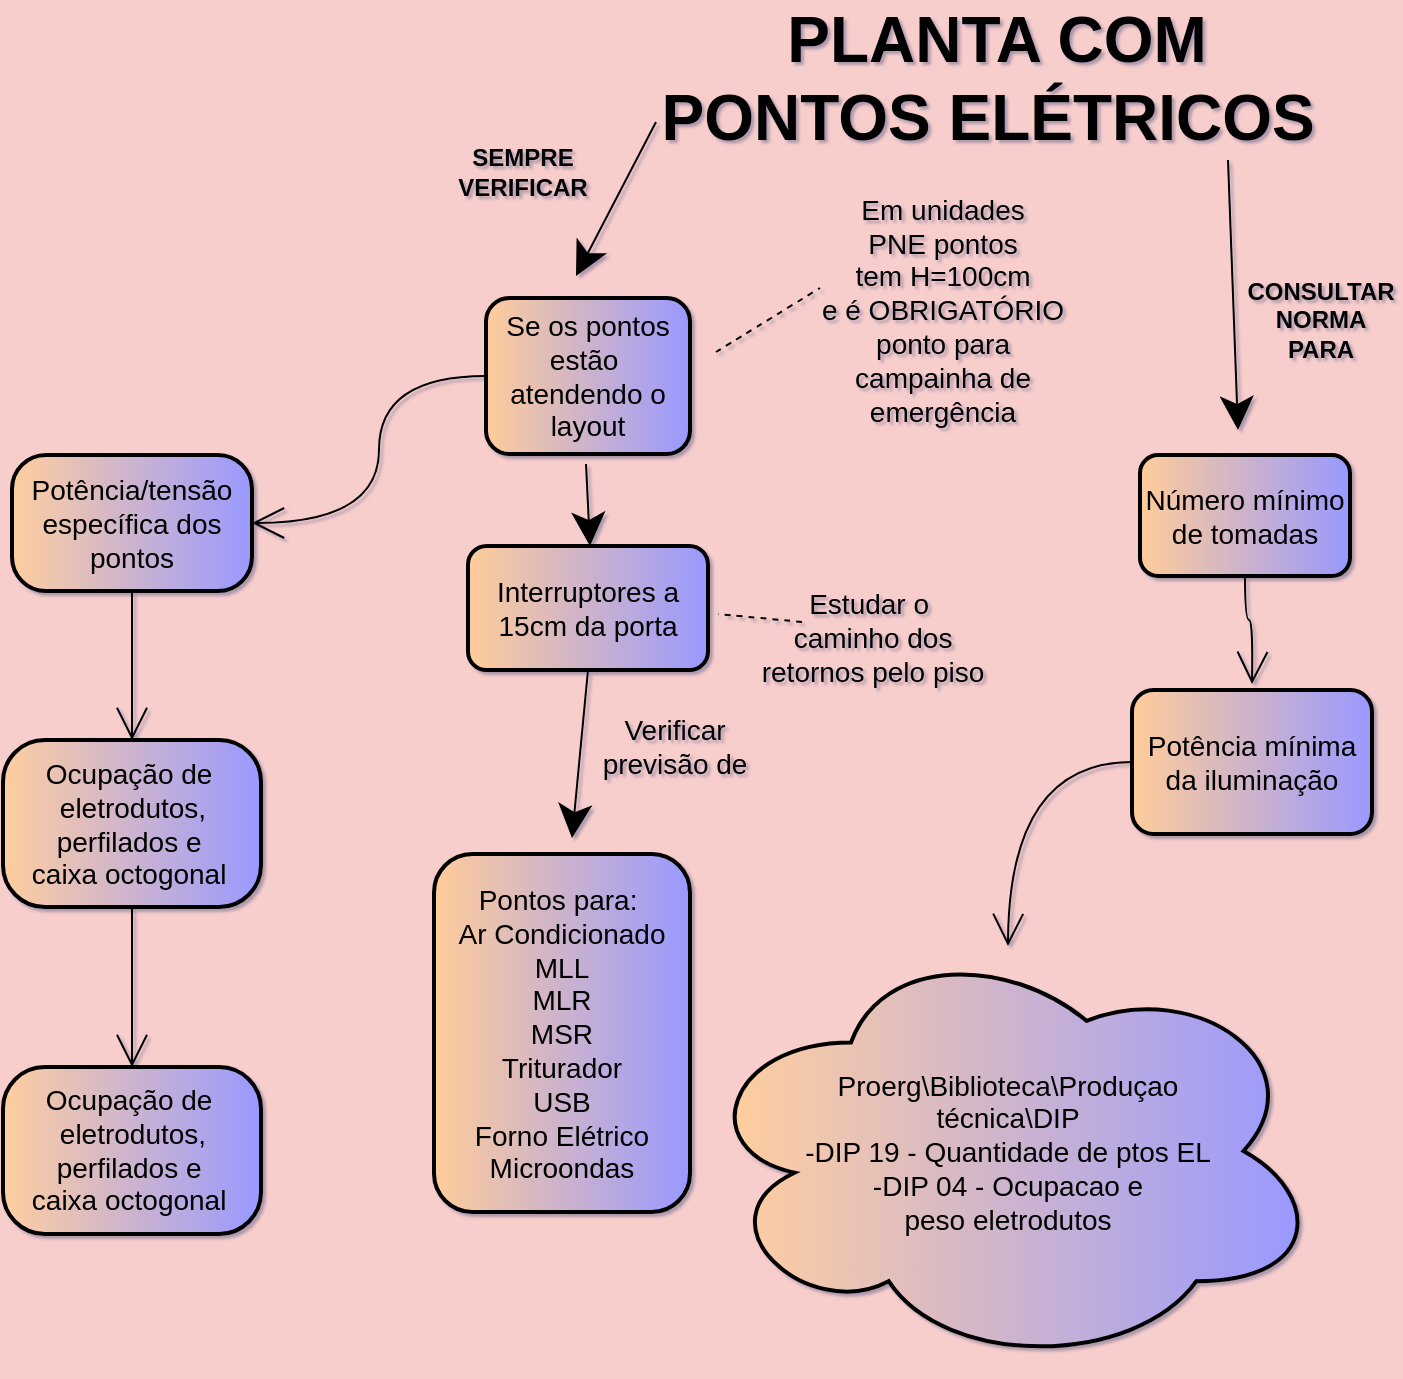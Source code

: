 <mxfile version="20.2.8" type="github">
  <diagram name="Page-1" id="8ce9d11a-91a2-4d17-14d8-a56ed91bf033">
    <mxGraphModel dx="1103" dy="598" grid="0" gridSize="10" guides="1" tooltips="1" connect="1" arrows="1" fold="1" page="1" pageScale="1" pageWidth="1100" pageHeight="850" background="#F8CECC" math="0" shadow="1">
      <root>
        <mxCell id="0" />
        <mxCell id="1" parent="0" />
        <mxCell id="vYmMZfeYy7RLyqo0MjJt-97" value="PLANTA COM&lt;br&gt;PONTOS ELÉTRICOS&amp;nbsp;" style="text;strokeColor=none;fillColor=none;html=1;fontSize=32;fontStyle=1;verticalAlign=middle;align=center;labelBackgroundColor=none;labelBorderColor=none;strokeWidth=2;fontColor=#000000;" vertex="1" parent="1">
          <mxGeometry x="417" y="93" width="237" height="40" as="geometry" />
        </mxCell>
        <mxCell id="vYmMZfeYy7RLyqo0MjJt-111" style="edgeStyle=orthogonalEdgeStyle;curved=1;rounded=0;orthogonalLoop=1;jettySize=auto;html=1;fontSize=12;fontColor=#000000;endArrow=open;startSize=14;endSize=14;entryX=1;entryY=0.5;entryDx=0;entryDy=0;" edge="1" parent="1" source="vYmMZfeYy7RLyqo0MjJt-98" target="vYmMZfeYy7RLyqo0MjJt-99">
          <mxGeometry relative="1" as="geometry">
            <mxPoint x="154" y="269" as="targetPoint" />
          </mxGeometry>
        </mxCell>
        <mxCell id="vYmMZfeYy7RLyqo0MjJt-98" value="Se os pontos estão&amp;nbsp;&lt;br style=&quot;font-size: 14px;&quot;&gt;atendendo o layout" style="rounded=1;whiteSpace=wrap;html=1;labelBackgroundColor=none;labelBorderColor=none;strokeWidth=2;fontSize=14;fontColor=#000000;fillColor=#FFCC99;gradientColor=#9999FF;gradientDirection=east;fontStyle=0" vertex="1" parent="1">
          <mxGeometry x="281" y="223" width="102" height="78" as="geometry" />
        </mxCell>
        <mxCell id="vYmMZfeYy7RLyqo0MjJt-141" value="" style="edgeStyle=orthogonalEdgeStyle;curved=1;orthogonalLoop=1;jettySize=auto;html=1;fontSize=14;fontColor=#000000;endArrow=open;startSize=14;endSize=14;" edge="1" parent="1" source="vYmMZfeYy7RLyqo0MjJt-99" target="vYmMZfeYy7RLyqo0MjJt-140">
          <mxGeometry relative="1" as="geometry" />
        </mxCell>
        <mxCell id="vYmMZfeYy7RLyqo0MjJt-99" value="Potência/tensão&lt;br style=&quot;font-size: 14px;&quot;&gt;específica dos pontos&lt;br style=&quot;font-size: 14px;&quot;&gt;" style="rounded=1;whiteSpace=wrap;html=1;labelBackgroundColor=none;labelBorderColor=none;strokeWidth=2;fontSize=14;fillColor=#FFCE9F;gradientColor=#9999FF;gradientDirection=east;arcSize=25;strokeColor=#000000;" vertex="1" parent="1">
          <mxGeometry x="44" y="301.5" width="120" height="68" as="geometry" />
        </mxCell>
        <mxCell id="vYmMZfeYy7RLyqo0MjJt-156" style="edgeStyle=orthogonalEdgeStyle;curved=1;orthogonalLoop=1;jettySize=auto;html=1;fontFamily=Helvetica;fontSize=14;fontColor=#000000;endArrow=open;startSize=14;endSize=14;" edge="1" parent="1" source="vYmMZfeYy7RLyqo0MjJt-101">
          <mxGeometry relative="1" as="geometry">
            <mxPoint x="664" y="416" as="targetPoint" />
          </mxGeometry>
        </mxCell>
        <mxCell id="vYmMZfeYy7RLyqo0MjJt-101" value="Número mínimo de tomadas&lt;br style=&quot;font-size: 14px;&quot;&gt;" style="rounded=1;whiteSpace=wrap;html=1;labelBackgroundColor=none;labelBorderColor=none;strokeWidth=2;fontSize=14;fontColor=#000000;fillColor=#FFCC99;gradientColor=#9999FF;gradientDirection=east;" vertex="1" parent="1">
          <mxGeometry x="608" y="301.5" width="105" height="60.5" as="geometry" />
        </mxCell>
        <mxCell id="vYmMZfeYy7RLyqo0MjJt-113" value="" style="endArrow=classic;html=1;rounded=0;fontSize=12;fontColor=#000000;startSize=14;endSize=14;curved=1;" edge="1" parent="1">
          <mxGeometry width="50" height="50" relative="1" as="geometry">
            <mxPoint x="366" y="135" as="sourcePoint" />
            <mxPoint x="326" y="212" as="targetPoint" />
          </mxGeometry>
        </mxCell>
        <mxCell id="vYmMZfeYy7RLyqo0MjJt-114" value="SEMPRE&lt;br&gt;VERIFICAR" style="edgeLabel;html=1;align=center;verticalAlign=middle;resizable=0;points=[];fontSize=12;fontColor=#000000;labelBackgroundColor=none;fontStyle=1" vertex="1" connectable="0" parent="vYmMZfeYy7RLyqo0MjJt-113">
          <mxGeometry x="-0.425" y="1" relative="1" as="geometry">
            <mxPoint x="-57" y="2" as="offset" />
          </mxGeometry>
        </mxCell>
        <mxCell id="vYmMZfeYy7RLyqo0MjJt-115" value="" style="endArrow=classic;html=1;rounded=0;fontSize=12;fontColor=#000000;startSize=14;endSize=14;curved=1;" edge="1" parent="1">
          <mxGeometry width="50" height="50" relative="1" as="geometry">
            <mxPoint x="652" y="154" as="sourcePoint" />
            <mxPoint x="657" y="289" as="targetPoint" />
          </mxGeometry>
        </mxCell>
        <mxCell id="vYmMZfeYy7RLyqo0MjJt-116" value="CONSULTAR&lt;br&gt;NORMA&lt;br&gt;PARA" style="edgeLabel;html=1;align=center;verticalAlign=middle;resizable=0;points=[];fontSize=12;fontColor=#000000;labelBackgroundColor=none;fontStyle=1" vertex="1" connectable="0" parent="vYmMZfeYy7RLyqo0MjJt-115">
          <mxGeometry x="-0.425" y="1" relative="1" as="geometry">
            <mxPoint x="43" y="41" as="offset" />
          </mxGeometry>
        </mxCell>
        <mxCell id="vYmMZfeYy7RLyqo0MjJt-159" style="edgeStyle=orthogonalEdgeStyle;curved=1;orthogonalLoop=1;jettySize=auto;html=1;fontFamily=Helvetica;fontSize=14;fontColor=#000000;endArrow=open;startSize=14;endSize=14;" edge="1" parent="1" source="vYmMZfeYy7RLyqo0MjJt-117">
          <mxGeometry relative="1" as="geometry">
            <mxPoint x="542" y="547" as="targetPoint" />
          </mxGeometry>
        </mxCell>
        <mxCell id="vYmMZfeYy7RLyqo0MjJt-117" value="Potência mínima&lt;br style=&quot;font-size: 14px;&quot;&gt;da iluminação" style="rounded=1;whiteSpace=wrap;html=1;labelBackgroundColor=none;labelBorderColor=none;strokeWidth=2;fontSize=14;fontColor=#000000;fillColor=#FFCC99;gradientColor=#9999FF;gradientDirection=east;" vertex="1" parent="1">
          <mxGeometry x="604" y="419" width="120" height="72" as="geometry" />
        </mxCell>
        <mxCell id="vYmMZfeYy7RLyqo0MjJt-121" value="Pontos para:&amp;nbsp;&lt;br&gt;Ar Condicionado&lt;br&gt;MLL&lt;br&gt;MLR&lt;br&gt;MSR&lt;br&gt;Triturador&lt;br&gt;USB&lt;br&gt;Forno Elétrico&lt;br&gt;Microondas" style="whiteSpace=wrap;html=1;fontSize=14;fillColor=#FFCC99;fontColor=#000000;rounded=1;labelBackgroundColor=none;labelBorderColor=none;strokeWidth=2;gradientColor=#9999FF;gradientDirection=east;" vertex="1" parent="1">
          <mxGeometry x="255" y="501" width="128" height="179" as="geometry" />
        </mxCell>
        <mxCell id="vYmMZfeYy7RLyqo0MjJt-134" value="Interruptores a 15cm da porta" style="whiteSpace=wrap;html=1;fontSize=14;fillColor=#FFCC99;fontColor=#000000;rounded=1;labelBackgroundColor=none;labelBorderColor=none;strokeWidth=2;gradientColor=#9999FF;gradientDirection=east;fontStyle=0;" vertex="1" parent="1">
          <mxGeometry x="272" y="347" width="120" height="62" as="geometry" />
        </mxCell>
        <mxCell id="vYmMZfeYy7RLyqo0MjJt-137" value="" style="endArrow=classic;html=1;fontSize=14;fontColor=#000000;startSize=14;endSize=14;curved=1;exitX=0.5;exitY=1;exitDx=0;exitDy=0;" edge="1" parent="1" source="vYmMZfeYy7RLyqo0MjJt-134">
          <mxGeometry width="50" height="50" relative="1" as="geometry">
            <mxPoint x="310" y="409" as="sourcePoint" />
            <mxPoint x="324" y="493" as="targetPoint" />
          </mxGeometry>
        </mxCell>
        <mxCell id="vYmMZfeYy7RLyqo0MjJt-139" value="" style="endArrow=classic;html=1;fontSize=14;fontColor=#000000;startSize=14;endSize=14;curved=1;" edge="1" parent="1">
          <mxGeometry width="50" height="50" relative="1" as="geometry">
            <mxPoint x="331" y="306" as="sourcePoint" />
            <mxPoint x="333" y="347" as="targetPoint" />
          </mxGeometry>
        </mxCell>
        <mxCell id="vYmMZfeYy7RLyqo0MjJt-155" value="" style="edgeStyle=orthogonalEdgeStyle;curved=1;orthogonalLoop=1;jettySize=auto;html=1;fontFamily=Helvetica;fontSize=14;fontColor=#000000;endArrow=open;startSize=14;endSize=14;" edge="1" parent="1" source="vYmMZfeYy7RLyqo0MjJt-140" target="vYmMZfeYy7RLyqo0MjJt-154">
          <mxGeometry relative="1" as="geometry" />
        </mxCell>
        <mxCell id="vYmMZfeYy7RLyqo0MjJt-140" value="Ocupação de&amp;nbsp;&lt;br&gt;eletrodutos, perfilados e&amp;nbsp;&lt;br&gt;caixa octogonal&amp;nbsp;" style="rounded=1;whiteSpace=wrap;html=1;labelBackgroundColor=none;labelBorderColor=none;strokeWidth=2;fontSize=14;fillColor=#FFCE9F;gradientColor=#9999FF;gradientDirection=east;arcSize=25;strokeColor=#000000;" vertex="1" parent="1">
          <mxGeometry x="39.5" y="444" width="129" height="83.5" as="geometry" />
        </mxCell>
        <mxCell id="vYmMZfeYy7RLyqo0MjJt-143" value="" style="endArrow=none;dashed=1;html=1;fontSize=14;fontColor=#000000;startSize=14;endSize=14;curved=1;" edge="1" parent="1">
          <mxGeometry width="50" height="50" relative="1" as="geometry">
            <mxPoint x="439" y="385" as="sourcePoint" />
            <mxPoint x="397" y="381" as="targetPoint" />
          </mxGeometry>
        </mxCell>
        <mxCell id="vYmMZfeYy7RLyqo0MjJt-144" value="Estudar o&amp;nbsp;&lt;br&gt;caminho dos&lt;br&gt;retornos pelo piso" style="edgeLabel;html=1;align=center;verticalAlign=middle;resizable=0;points=[];fontSize=14;fontColor=#000000;labelBackgroundColor=none;" vertex="1" connectable="0" parent="vYmMZfeYy7RLyqo0MjJt-143">
          <mxGeometry x="-0.469" y="2" relative="1" as="geometry">
            <mxPoint x="46" y="7" as="offset" />
          </mxGeometry>
        </mxCell>
        <mxCell id="vYmMZfeYy7RLyqo0MjJt-146" value="" style="endArrow=none;dashed=1;html=1;fontSize=14;fontColor=#000000;startSize=14;endSize=14;curved=1;" edge="1" parent="1">
          <mxGeometry width="50" height="50" relative="1" as="geometry">
            <mxPoint x="396" y="250" as="sourcePoint" />
            <mxPoint x="448" y="218" as="targetPoint" />
          </mxGeometry>
        </mxCell>
        <mxCell id="vYmMZfeYy7RLyqo0MjJt-147" value="Em unidades &lt;br&gt;PNE&amp;nbsp;pontos &lt;br&gt;tem H=100cm&lt;br&gt;e é OBRIGATÓRIO&lt;br&gt;ponto para&lt;br&gt;campainha de &lt;br&gt;emergência" style="edgeLabel;html=1;align=center;verticalAlign=middle;resizable=0;points=[];fontSize=14;fontColor=#000000;labelBackgroundColor=none;" vertex="1" connectable="0" parent="1">
          <mxGeometry x="509" y="229" as="geometry" />
        </mxCell>
        <mxCell id="vYmMZfeYy7RLyqo0MjJt-148" value="Verificar&lt;br&gt;previsão de" style="edgeLabel;html=1;align=center;verticalAlign=middle;resizable=0;points=[];fontSize=14;fontColor=#000000;labelBackgroundColor=none;" vertex="1" connectable="0" parent="1">
          <mxGeometry x="369" y="425" as="geometry">
            <mxPoint x="6" y="22" as="offset" />
          </mxGeometry>
        </mxCell>
        <mxCell id="vYmMZfeYy7RLyqo0MjJt-154" value="Ocupação de&amp;nbsp;&lt;br&gt;eletrodutos, perfilados e&amp;nbsp;&lt;br&gt;caixa octogonal&amp;nbsp;" style="rounded=1;whiteSpace=wrap;html=1;labelBackgroundColor=none;labelBorderColor=none;strokeWidth=2;fontSize=14;fillColor=#FFCE9F;gradientColor=#9999FF;gradientDirection=east;arcSize=25;strokeColor=#000000;" vertex="1" parent="1">
          <mxGeometry x="39.5" y="607.5" width="129" height="83.5" as="geometry" />
        </mxCell>
        <mxCell id="vYmMZfeYy7RLyqo0MjJt-158" value="Proerg\Biblioteca\Produçao &lt;br&gt;técnica\DIP&lt;br&gt;-DIP 19 - Quantidade de ptos EL&lt;br&gt;-DIP 04 - Ocupacao e &lt;br&gt;peso eletrodutos" style="ellipse;shape=cloud;whiteSpace=wrap;html=1;labelBackgroundColor=none;labelBorderColor=none;strokeColor=#000000;strokeWidth=2;fontFamily=Helvetica;fontSize=14;fontColor=#000000;fillColor=#FFCE9F;gradientColor=#9999FF;gradientDirection=east;" vertex="1" parent="1">
          <mxGeometry x="385" y="541" width="314" height="217" as="geometry" />
        </mxCell>
      </root>
    </mxGraphModel>
  </diagram>
</mxfile>
